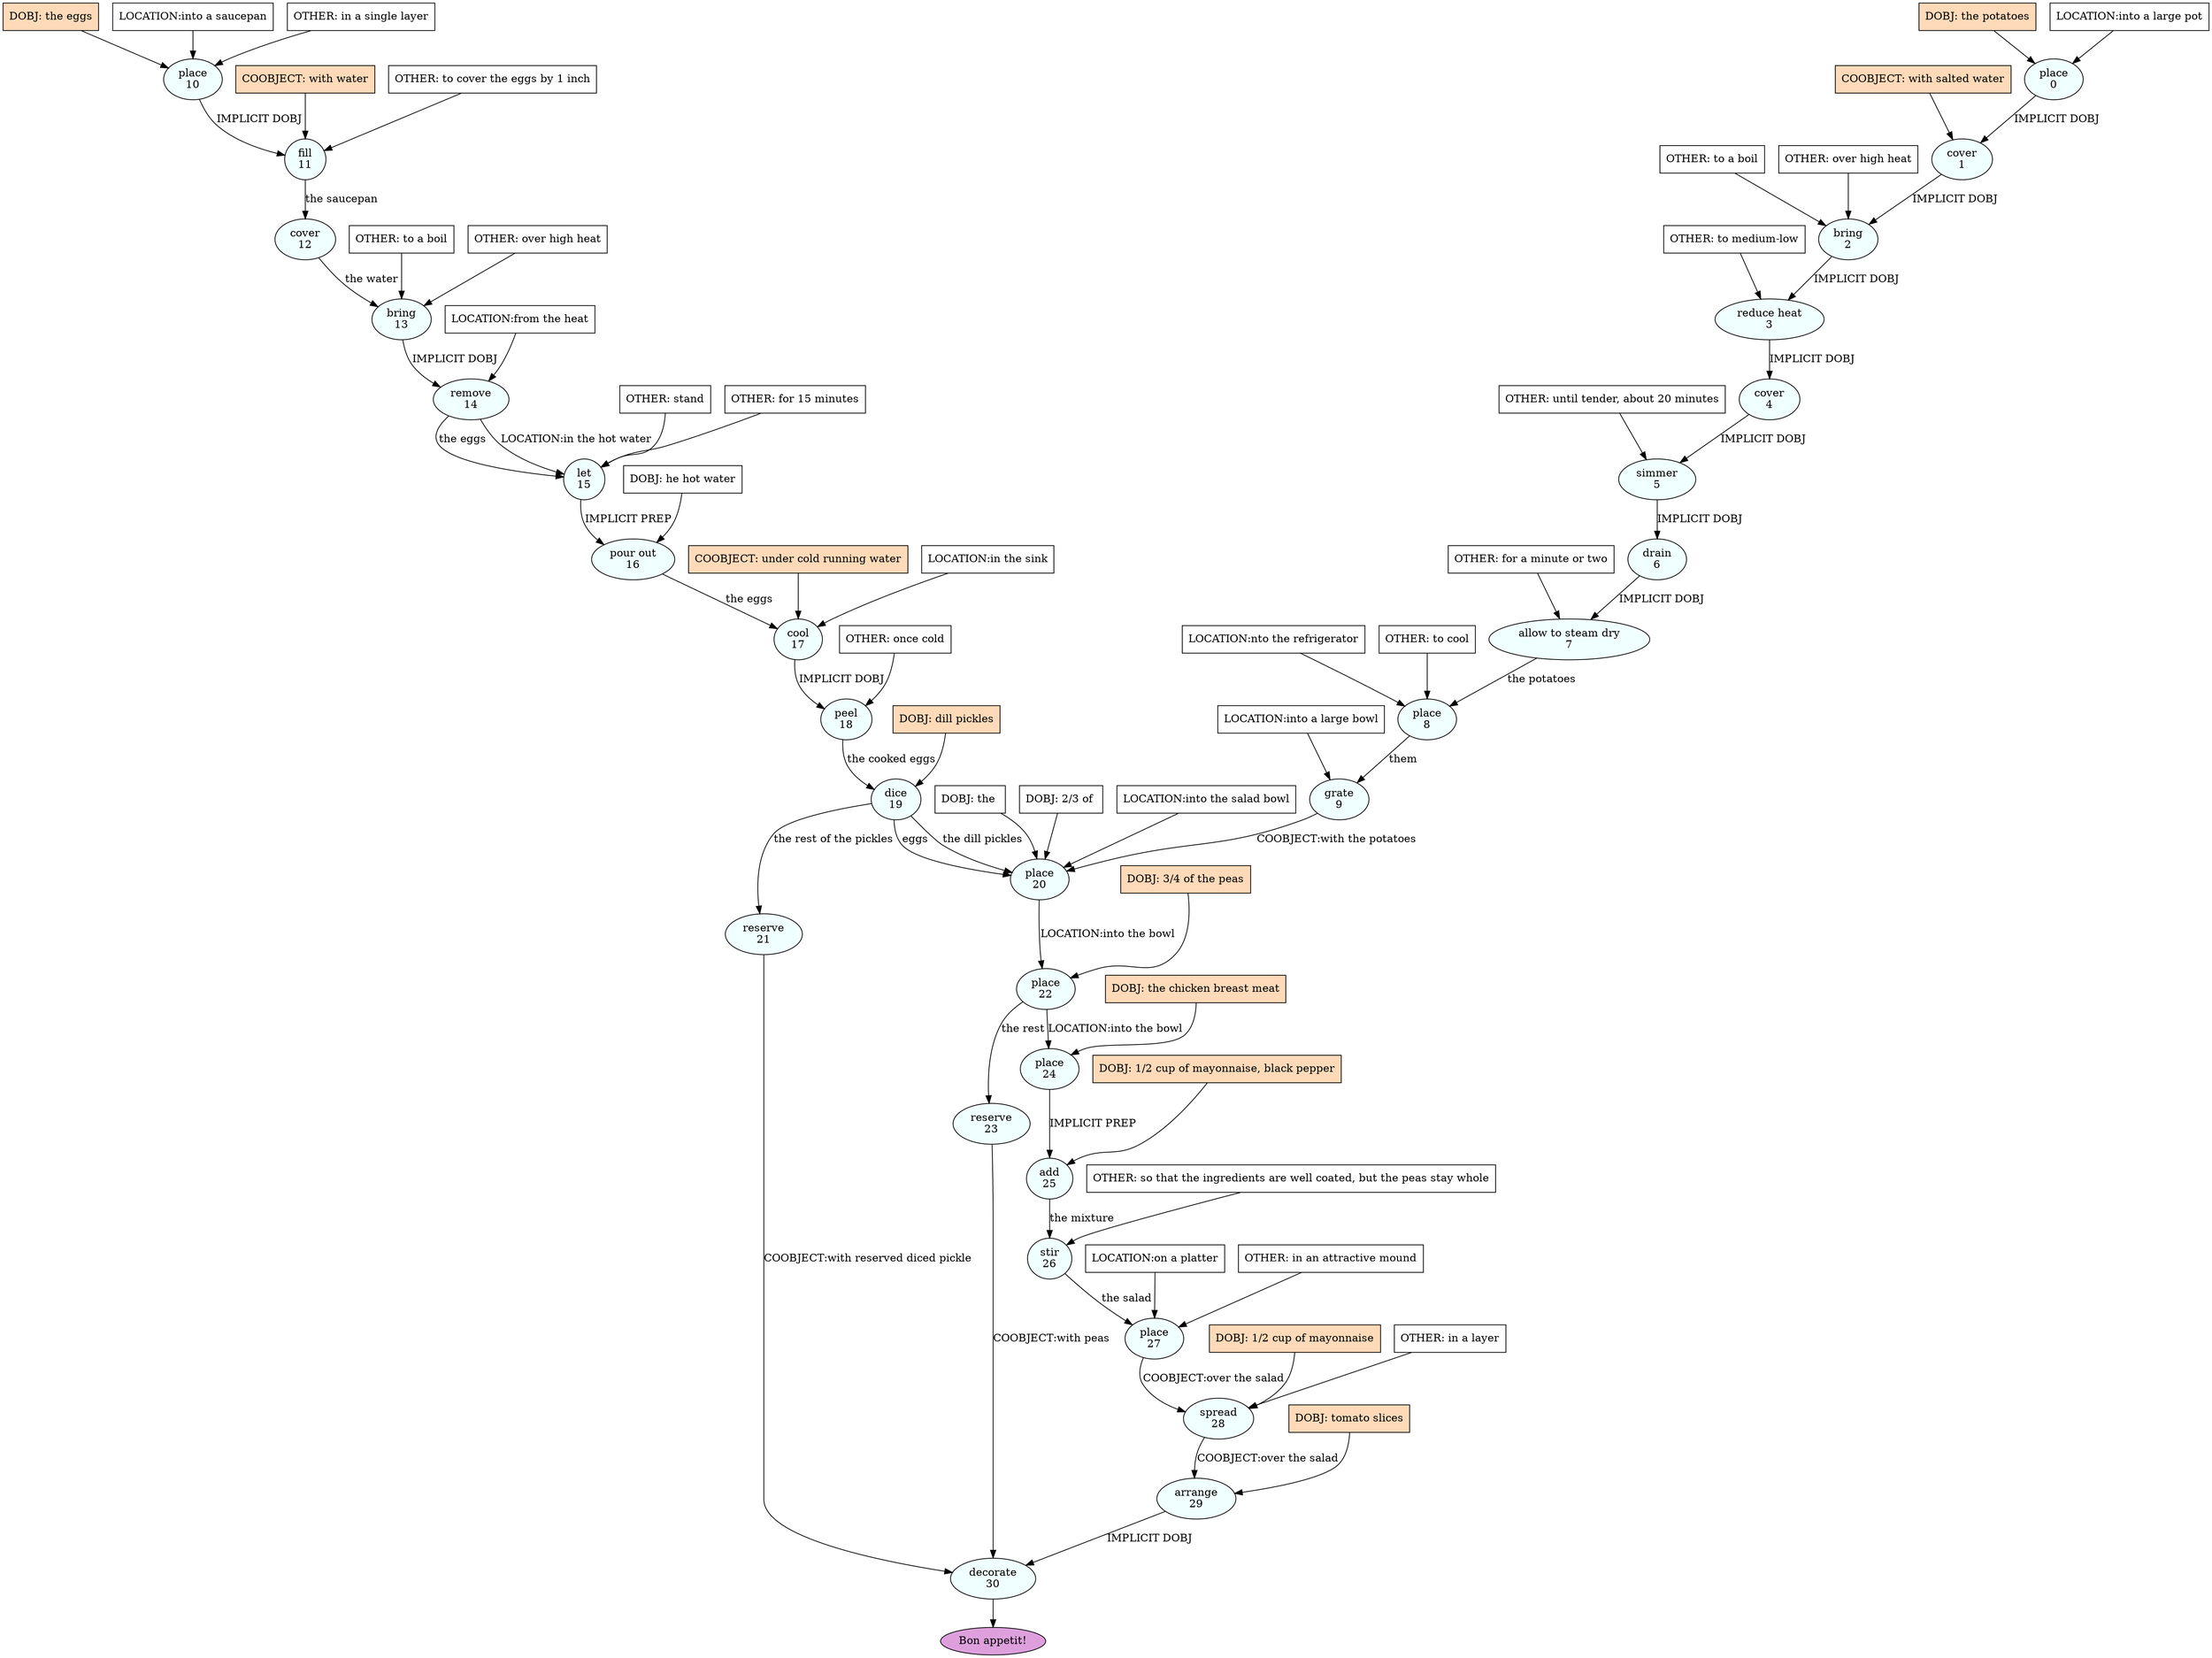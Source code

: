 digraph recipe {
E0[label="place
0", shape=oval, style=filled, fillcolor=azure]
E1[label="cover
1", shape=oval, style=filled, fillcolor=azure]
E2[label="bring
2", shape=oval, style=filled, fillcolor=azure]
E3[label="reduce heat
3", shape=oval, style=filled, fillcolor=azure]
E4[label="cover
4", shape=oval, style=filled, fillcolor=azure]
E5[label="simmer
5", shape=oval, style=filled, fillcolor=azure]
E6[label="drain
6", shape=oval, style=filled, fillcolor=azure]
E7[label="allow to steam dry
7", shape=oval, style=filled, fillcolor=azure]
E8[label="place
8", shape=oval, style=filled, fillcolor=azure]
E9[label="grate
9", shape=oval, style=filled, fillcolor=azure]
E10[label="place
10", shape=oval, style=filled, fillcolor=azure]
E11[label="fill
11", shape=oval, style=filled, fillcolor=azure]
E12[label="cover
12", shape=oval, style=filled, fillcolor=azure]
E13[label="bring
13", shape=oval, style=filled, fillcolor=azure]
E14[label="remove
14", shape=oval, style=filled, fillcolor=azure]
E15[label="let
15", shape=oval, style=filled, fillcolor=azure]
E16[label="pour out
16", shape=oval, style=filled, fillcolor=azure]
E17[label="cool
17", shape=oval, style=filled, fillcolor=azure]
E18[label="peel
18", shape=oval, style=filled, fillcolor=azure]
E19[label="dice
19", shape=oval, style=filled, fillcolor=azure]
E20[label="place
20", shape=oval, style=filled, fillcolor=azure]
E21[label="reserve
21", shape=oval, style=filled, fillcolor=azure]
E22[label="place
22", shape=oval, style=filled, fillcolor=azure]
E23[label="reserve
23", shape=oval, style=filled, fillcolor=azure]
E24[label="place
24", shape=oval, style=filled, fillcolor=azure]
E25[label="add
25", shape=oval, style=filled, fillcolor=azure]
E26[label="stir
26", shape=oval, style=filled, fillcolor=azure]
E27[label="place
27", shape=oval, style=filled, fillcolor=azure]
E28[label="spread
28", shape=oval, style=filled, fillcolor=azure]
E29[label="arrange
29", shape=oval, style=filled, fillcolor=azure]
E30[label="decorate
30", shape=oval, style=filled, fillcolor=azure]
D10[label="DOBJ: the eggs", shape=box, style=filled, fillcolor=peachpuff]
D10 -> E10
P10_0[label="LOCATION:into a saucepan", shape=box, style=filled, fillcolor=white]
P10_0 -> E10
O10_0[label="OTHER: in a single layer", shape=box, style=filled, fillcolor=white]
O10_0 -> E10
D0[label="DOBJ: the potatoes", shape=box, style=filled, fillcolor=peachpuff]
D0 -> E0
P0_0[label="LOCATION:into a large pot", shape=box, style=filled, fillcolor=white]
P0_0 -> E0
E0 -> E1 [label="IMPLICIT DOBJ"]
P1_0_ing[label="COOBJECT: with salted water", shape=box, style=filled, fillcolor=peachpuff]
P1_0_ing -> E1
E1 -> E2 [label="IMPLICIT DOBJ"]
O2_0_0[label="OTHER: to a boil", shape=box, style=filled, fillcolor=white]
O2_0_0 -> E2
O2_1_0[label="OTHER: over high heat", shape=box, style=filled, fillcolor=white]
O2_1_0 -> E2
E2 -> E3 [label="IMPLICIT DOBJ"]
O3_0_0[label="OTHER: to medium-low", shape=box, style=filled, fillcolor=white]
O3_0_0 -> E3
E3 -> E4 [label="IMPLICIT DOBJ"]
E4 -> E5 [label="IMPLICIT DOBJ"]
O5_0_0[label="OTHER: until tender, about 20 minutes", shape=box, style=filled, fillcolor=white]
O5_0_0 -> E5
E5 -> E6 [label="IMPLICIT DOBJ"]
E6 -> E7 [label="IMPLICIT DOBJ"]
O7_0_0[label="OTHER: for a minute or two", shape=box, style=filled, fillcolor=white]
O7_0_0 -> E7
E7 -> E8 [label="the potatoes"]
P8_0_0[label="LOCATION:nto the refrigerator", shape=box, style=filled, fillcolor=white]
P8_0_0 -> E8
O8_0_0[label="OTHER: to cool", shape=box, style=filled, fillcolor=white]
O8_0_0 -> E8
E8 -> E9 [label="them"]
P9_0_0[label="LOCATION:into a large bowl", shape=box, style=filled, fillcolor=white]
P9_0_0 -> E9
E10 -> E11 [label="IMPLICIT DOBJ"]
P11_0_ing[label="COOBJECT: with water", shape=box, style=filled, fillcolor=peachpuff]
P11_0_ing -> E11
O11_0_0[label="OTHER: to cover the eggs by 1 inch", shape=box, style=filled, fillcolor=white]
O11_0_0 -> E11
E11 -> E12 [label="the saucepan"]
E12 -> E13 [label="the water"]
O13_0_0[label="OTHER: to a boil", shape=box, style=filled, fillcolor=white]
O13_0_0 -> E13
O13_1_0[label="OTHER: over high heat", shape=box, style=filled, fillcolor=white]
O13_1_0 -> E13
E13 -> E14 [label="IMPLICIT DOBJ"]
P14_0_0[label="LOCATION:from the heat", shape=box, style=filled, fillcolor=white]
P14_0_0 -> E14
E14 -> E15 [label="the eggs"]
E14 -> E15 [label="LOCATION:in the hot water"]
O15_0_0[label="OTHER: stand", shape=box, style=filled, fillcolor=white]
O15_0_0 -> E15
O15_1_0[label="OTHER: for 15 minutes", shape=box, style=filled, fillcolor=white]
O15_1_0 -> E15
D16_0[label="DOBJ: he hot water", shape=box, style=filled, fillcolor=white]
D16_0 -> E16
E15 -> E16 [label="IMPLICIT PREP"]
E16 -> E17 [label="the eggs"]
P17_0_ing[label="COOBJECT: under cold running water", shape=box, style=filled, fillcolor=peachpuff]
P17_0_ing -> E17
P17_1_0[label="LOCATION:in the sink", shape=box, style=filled, fillcolor=white]
P17_1_0 -> E17
E17 -> E18 [label="IMPLICIT DOBJ"]
O18_0_0[label="OTHER: once cold", shape=box, style=filled, fillcolor=white]
O18_0_0 -> E18
D19_ing[label="DOBJ: dill pickles", shape=box, style=filled, fillcolor=peachpuff]
D19_ing -> E19
E18 -> E19 [label="the cooked eggs"]
D20_0[label="DOBJ: the ", shape=box, style=filled, fillcolor=white]
D20_0 -> E20
E19 -> E20 [label="eggs"]
D20_2[label="DOBJ: 2/3 of ", shape=box, style=filled, fillcolor=white]
D20_2 -> E20
E19 -> E20 [label="the dill pickles"]
P20_0_0[label="LOCATION:into the salad bowl", shape=box, style=filled, fillcolor=white]
P20_0_0 -> E20
E9 -> E20 [label="COOBJECT:with the potatoes"]
E19 -> E21 [label="the rest of the pickles"]
D22_ing[label="DOBJ: 3/4 of the peas", shape=box, style=filled, fillcolor=peachpuff]
D22_ing -> E22
E20 -> E22 [label="LOCATION:into the bowl"]
E22 -> E23 [label="the rest"]
D24_ing[label="DOBJ: the chicken breast meat", shape=box, style=filled, fillcolor=peachpuff]
D24_ing -> E24
E22 -> E24 [label="LOCATION:into the bowl"]
D25_ing[label="DOBJ: 1/2 cup of mayonnaise, black pepper", shape=box, style=filled, fillcolor=peachpuff]
D25_ing -> E25
E24 -> E25 [label="IMPLICIT PREP"]
E25 -> E26 [label="the mixture"]
O26_0_0[label="OTHER: so that the ingredients are well coated, but the peas stay whole", shape=box, style=filled, fillcolor=white]
O26_0_0 -> E26
E26 -> E27 [label="the salad"]
P27_0_0[label="LOCATION:on a platter", shape=box, style=filled, fillcolor=white]
P27_0_0 -> E27
O27_0_0[label="OTHER: in an attractive mound", shape=box, style=filled, fillcolor=white]
O27_0_0 -> E27
D28_ing[label="DOBJ: 1/2 cup of mayonnaise", shape=box, style=filled, fillcolor=peachpuff]
D28_ing -> E28
E27 -> E28 [label="COOBJECT:over the salad"]
O28_0_0[label="OTHER: in a layer", shape=box, style=filled, fillcolor=white]
O28_0_0 -> E28
D29_ing[label="DOBJ: tomato slices", shape=box, style=filled, fillcolor=peachpuff]
D29_ing -> E29
E28 -> E29 [label="COOBJECT:over the salad"]
E29 -> E30 [label="IMPLICIT DOBJ"]
E21 -> E30 [label="COOBJECT:with reserved diced pickle"]
E23 -> E30 [label="COOBJECT:with peas"]
EOR[label="Bon appetit!", shape=oval, style=filled, fillcolor=plum]
E30 -> EOR
}
